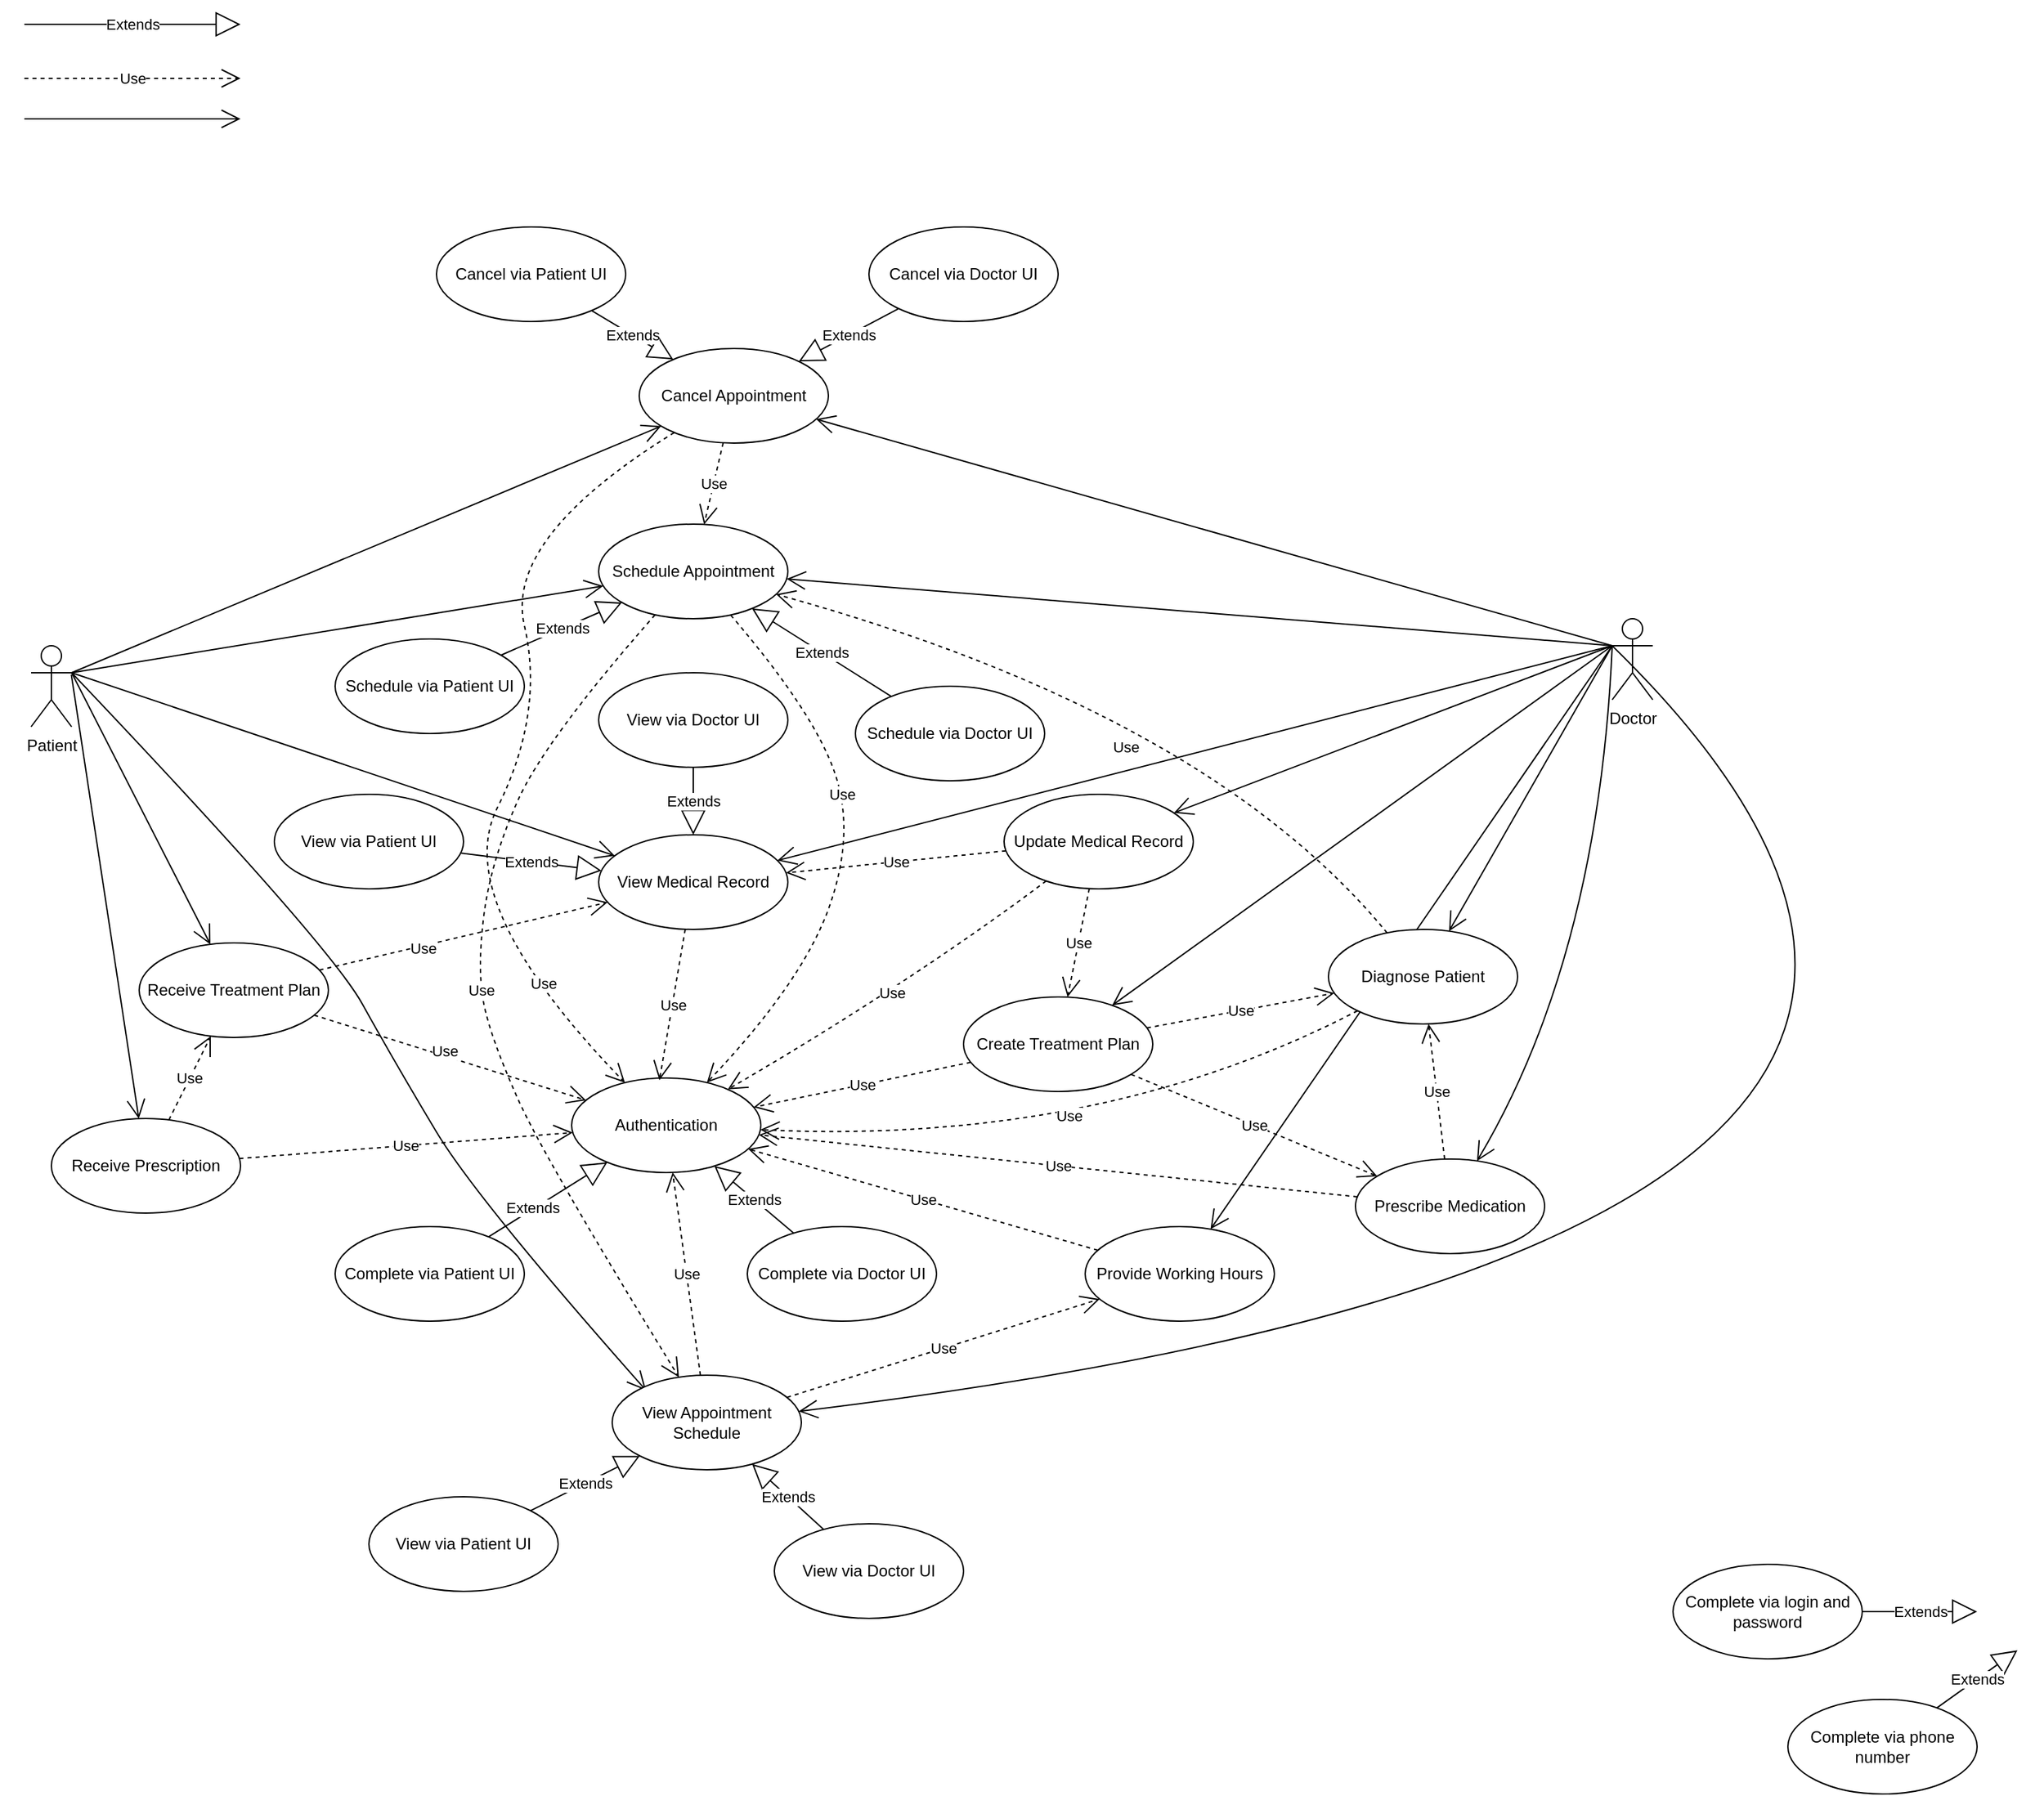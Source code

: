 <mxfile version="28.2.6">
  <diagram name="Page-1" id="wg3QY6B7FXbAbzUZe-5U">
    <mxGraphModel dx="888" dy="-625" grid="1" gridSize="10" guides="1" tooltips="1" connect="1" arrows="1" fold="1" page="1" pageScale="1" pageWidth="850" pageHeight="1100" math="0" shadow="0">
      <root>
        <mxCell id="0" />
        <mxCell id="1" parent="0" />
        <mxCell id="G4QyE4mNaH8t-DcfniKv-38" style="edgeStyle=none;shape=connector;rounded=0;orthogonalLoop=1;jettySize=auto;html=1;strokeColor=default;align=center;verticalAlign=middle;fontFamily=Helvetica;fontSize=11;fontColor=default;labelBackgroundColor=default;endArrow=open;endFill=1;endSize=12;exitX=1;exitY=0.333;exitDx=0;exitDy=0;exitPerimeter=0;" edge="1" parent="1" source="G4QyE4mNaH8t-DcfniKv-41" target="G4QyE4mNaH8t-DcfniKv-137">
          <mxGeometry relative="1" as="geometry">
            <mxPoint x="330.318" y="1443.29" as="targetPoint" />
          </mxGeometry>
        </mxCell>
        <mxCell id="G4QyE4mNaH8t-DcfniKv-40" style="edgeStyle=none;shape=connector;rounded=0;orthogonalLoop=1;jettySize=auto;html=1;strokeColor=default;align=center;verticalAlign=middle;fontFamily=Helvetica;fontSize=11;fontColor=default;labelBackgroundColor=default;endArrow=open;endFill=1;endSize=12;exitX=1;exitY=0.333;exitDx=0;exitDy=0;exitPerimeter=0;" edge="1" parent="1" source="G4QyE4mNaH8t-DcfniKv-41" target="G4QyE4mNaH8t-DcfniKv-115">
          <mxGeometry relative="1" as="geometry">
            <mxPoint x="650" y="1310" as="sourcePoint" />
          </mxGeometry>
        </mxCell>
        <mxCell id="G4QyE4mNaH8t-DcfniKv-41" value="Patient" style="shape=umlActor;verticalLabelPosition=bottom;verticalAlign=top;html=1;" vertex="1" parent="1">
          <mxGeometry x="60" y="1650" width="30" height="60" as="geometry" />
        </mxCell>
        <mxCell id="G4QyE4mNaH8t-DcfniKv-42" style="edgeStyle=none;shape=connector;rounded=0;orthogonalLoop=1;jettySize=auto;html=1;strokeColor=default;align=center;verticalAlign=middle;fontFamily=Helvetica;fontSize=11;fontColor=default;labelBackgroundColor=default;endArrow=open;endFill=1;endSize=12;exitX=1;exitY=0.333;exitDx=0;exitDy=0;exitPerimeter=0;entryX=0.179;entryY=0.161;entryDx=0;entryDy=0;entryPerimeter=0;curved=1;" edge="1" parent="1" target="G4QyE4mNaH8t-DcfniKv-143" source="G4QyE4mNaH8t-DcfniKv-41">
          <mxGeometry relative="1" as="geometry">
            <mxPoint x="630" y="1570" as="sourcePoint" />
            <mxPoint x="197.363" y="1691.881" as="targetPoint" />
            <Array as="points">
              <mxPoint x="280" y="1870" />
              <mxPoint x="330" y="1960" />
              <mxPoint x="390" y="2060" />
            </Array>
          </mxGeometry>
        </mxCell>
        <mxCell id="G4QyE4mNaH8t-DcfniKv-43" style="edgeStyle=none;shape=connector;rounded=0;orthogonalLoop=1;jettySize=auto;html=1;strokeColor=default;align=center;verticalAlign=middle;fontFamily=Helvetica;fontSize=11;fontColor=default;labelBackgroundColor=default;endArrow=open;endFill=1;endSize=12;exitX=0;exitY=0.333;exitDx=0;exitDy=0;exitPerimeter=0;" edge="1" parent="1" source="G4QyE4mNaH8t-DcfniKv-51" target="G4QyE4mNaH8t-DcfniKv-137">
          <mxGeometry relative="1" as="geometry" />
        </mxCell>
        <mxCell id="G4QyE4mNaH8t-DcfniKv-44" style="edgeStyle=none;shape=connector;rounded=0;orthogonalLoop=1;jettySize=auto;html=1;strokeColor=default;align=center;verticalAlign=middle;fontFamily=Helvetica;fontSize=11;fontColor=default;labelBackgroundColor=default;endArrow=open;endFill=1;endSize=12;exitX=0;exitY=0.333;exitDx=0;exitDy=0;exitPerimeter=0;" edge="1" parent="1" source="G4QyE4mNaH8t-DcfniKv-51" target="G4QyE4mNaH8t-DcfniKv-132">
          <mxGeometry relative="1" as="geometry">
            <mxPoint x="929.424" y="1589.479" as="targetPoint" />
          </mxGeometry>
        </mxCell>
        <mxCell id="G4QyE4mNaH8t-DcfniKv-45" style="edgeStyle=none;shape=connector;rounded=0;orthogonalLoop=1;jettySize=auto;html=1;strokeColor=default;align=center;verticalAlign=middle;fontFamily=Helvetica;fontSize=11;fontColor=default;labelBackgroundColor=default;endArrow=open;endFill=1;endSize=12;exitX=0;exitY=0.333;exitDx=0;exitDy=0;exitPerimeter=0;" edge="1" parent="1" source="G4QyE4mNaH8t-DcfniKv-51" target="G4QyE4mNaH8t-DcfniKv-58">
          <mxGeometry relative="1" as="geometry" />
        </mxCell>
        <mxCell id="G4QyE4mNaH8t-DcfniKv-47" style="edgeStyle=none;shape=connector;rounded=0;orthogonalLoop=1;jettySize=auto;html=1;strokeColor=default;align=center;verticalAlign=middle;fontFamily=Helvetica;fontSize=11;fontColor=default;labelBackgroundColor=default;endArrow=open;endFill=1;endSize=12;exitX=0;exitY=0.333;exitDx=0;exitDy=0;exitPerimeter=0;" edge="1" parent="1" source="G4QyE4mNaH8t-DcfniKv-51" target="G4QyE4mNaH8t-DcfniKv-68">
          <mxGeometry relative="1" as="geometry" />
        </mxCell>
        <mxCell id="G4QyE4mNaH8t-DcfniKv-48" style="edgeStyle=none;shape=connector;rounded=0;orthogonalLoop=1;jettySize=auto;html=1;strokeColor=default;align=center;verticalAlign=middle;fontFamily=Helvetica;fontSize=11;fontColor=default;labelBackgroundColor=default;endArrow=open;endFill=1;endSize=12;exitX=0;exitY=0.333;exitDx=0;exitDy=0;exitPerimeter=0;curved=1;" edge="1" parent="1" target="G4QyE4mNaH8t-DcfniKv-69" source="G4QyE4mNaH8t-DcfniKv-51">
          <mxGeometry relative="1" as="geometry">
            <mxPoint x="1240" y="1640" as="sourcePoint" />
            <Array as="points">
              <mxPoint x="1220" y="1880" />
            </Array>
          </mxGeometry>
        </mxCell>
        <mxCell id="G4QyE4mNaH8t-DcfniKv-49" style="edgeStyle=none;shape=connector;rounded=0;orthogonalLoop=1;jettySize=auto;html=1;strokeColor=default;align=center;verticalAlign=middle;fontFamily=Helvetica;fontSize=11;fontColor=default;labelBackgroundColor=default;endArrow=open;endFill=1;endSize=12;exitX=0;exitY=0.333;exitDx=0;exitDy=0;exitPerimeter=0;" edge="1" parent="1" source="G4QyE4mNaH8t-DcfniKv-51" target="G4QyE4mNaH8t-DcfniKv-70">
          <mxGeometry relative="1" as="geometry">
            <mxPoint x="748" y="1620" as="sourcePoint" />
          </mxGeometry>
        </mxCell>
        <mxCell id="G4QyE4mNaH8t-DcfniKv-50" style="edgeStyle=none;shape=connector;rounded=0;orthogonalLoop=1;jettySize=auto;html=1;strokeColor=default;align=center;verticalAlign=middle;fontFamily=Helvetica;fontSize=11;fontColor=default;labelBackgroundColor=default;endArrow=open;endFill=1;endSize=12;exitX=0;exitY=0.333;exitDx=0;exitDy=0;exitPerimeter=0;" edge="1" parent="1" target="G4QyE4mNaH8t-DcfniKv-71" source="G4QyE4mNaH8t-DcfniKv-51">
          <mxGeometry relative="1" as="geometry">
            <mxPoint x="1230" y="1680" as="sourcePoint" />
          </mxGeometry>
        </mxCell>
        <mxCell id="G4QyE4mNaH8t-DcfniKv-51" value="Doctor" style="shape=umlActor;verticalLabelPosition=bottom;verticalAlign=top;html=1;" vertex="1" parent="1">
          <mxGeometry x="1230" y="1630" width="30" height="60" as="geometry" />
        </mxCell>
        <mxCell id="G4QyE4mNaH8t-DcfniKv-53" value="" style="endArrow=open;endFill=1;endSize=12;html=1;rounded=0;exitX=1;exitY=0.333;exitDx=0;exitDy=0;exitPerimeter=0;" edge="1" parent="1" source="G4QyE4mNaH8t-DcfniKv-41" target="G4QyE4mNaH8t-DcfniKv-132">
          <mxGeometry width="160" relative="1" as="geometry">
            <mxPoint x="710" y="1340" as="sourcePoint" />
            <mxPoint x="256.262" y="1560.531" as="targetPoint" />
          </mxGeometry>
        </mxCell>
        <mxCell id="G4QyE4mNaH8t-DcfniKv-57" style="edgeStyle=none;shape=connector;rounded=0;orthogonalLoop=1;jettySize=auto;html=1;exitX=0.5;exitY=1;exitDx=0;exitDy=0;strokeColor=default;align=center;verticalAlign=middle;fontFamily=Helvetica;fontSize=11;fontColor=default;labelBackgroundColor=default;endArrow=open;endFill=1;endSize=12;" edge="1" parent="1">
          <mxGeometry relative="1" as="geometry">
            <mxPoint x="570" y="1340" as="sourcePoint" />
            <mxPoint x="570" y="1340" as="targetPoint" />
          </mxGeometry>
        </mxCell>
        <mxCell id="G4QyE4mNaH8t-DcfniKv-58" value="Provide Working Hours" style="ellipse;whiteSpace=wrap;html=1;" vertex="1" parent="1">
          <mxGeometry x="840" y="2080" width="140" height="70" as="geometry" />
        </mxCell>
        <mxCell id="G4QyE4mNaH8t-DcfniKv-61" value="Use" style="endArrow=open;endSize=12;dashed=1;html=1;rounded=0;" edge="1" parent="1" source="G4QyE4mNaH8t-DcfniKv-143" target="G4QyE4mNaH8t-DcfniKv-121">
          <mxGeometry width="160" relative="1" as="geometry">
            <mxPoint x="251.305" y="1756.305" as="sourcePoint" />
            <mxPoint x="350" y="1660" as="targetPoint" />
          </mxGeometry>
        </mxCell>
        <mxCell id="G4QyE4mNaH8t-DcfniKv-68" value="Update Medical Record" style="ellipse;whiteSpace=wrap;html=1;" vertex="1" parent="1">
          <mxGeometry x="780" y="1760" width="140" height="70" as="geometry" />
        </mxCell>
        <mxCell id="G4QyE4mNaH8t-DcfniKv-69" value="Prescribe Medication" style="ellipse;whiteSpace=wrap;html=1;" vertex="1" parent="1">
          <mxGeometry x="1040" y="2030" width="140" height="70" as="geometry" />
        </mxCell>
        <mxCell id="G4QyE4mNaH8t-DcfniKv-70" value="Diagnose Patient" style="ellipse;whiteSpace=wrap;html=1;" vertex="1" parent="1">
          <mxGeometry x="1020" y="1860" width="140" height="70" as="geometry" />
        </mxCell>
        <mxCell id="G4QyE4mNaH8t-DcfniKv-71" value="Create Treatment Plan" style="ellipse;whiteSpace=wrap;html=1;" vertex="1" parent="1">
          <mxGeometry x="750" y="1910" width="140" height="70" as="geometry" />
        </mxCell>
        <mxCell id="G4QyE4mNaH8t-DcfniKv-73" value="Use" style="endArrow=open;endSize=12;dashed=1;html=1;rounded=0;" edge="1" parent="1" source="G4QyE4mNaH8t-DcfniKv-71" target="G4QyE4mNaH8t-DcfniKv-70">
          <mxGeometry width="160" relative="1" as="geometry">
            <mxPoint x="1060" y="1980" as="sourcePoint" />
            <mxPoint x="1220" y="1980" as="targetPoint" />
          </mxGeometry>
        </mxCell>
        <mxCell id="G4QyE4mNaH8t-DcfniKv-74" value="Use" style="endArrow=open;endSize=12;dashed=1;html=1;rounded=0;" edge="1" parent="1" source="G4QyE4mNaH8t-DcfniKv-69" target="G4QyE4mNaH8t-DcfniKv-70">
          <mxGeometry width="160" relative="1" as="geometry">
            <mxPoint x="1120" y="1870" as="sourcePoint" />
            <mxPoint x="1280" y="1870" as="targetPoint" />
          </mxGeometry>
        </mxCell>
        <mxCell id="G4QyE4mNaH8t-DcfniKv-82" style="edgeStyle=none;shape=connector;rounded=0;orthogonalLoop=1;jettySize=auto;html=1;strokeColor=default;align=center;verticalAlign=middle;fontFamily=Helvetica;fontSize=11;fontColor=default;labelBackgroundColor=default;endArrow=open;endFill=1;endSize=12;exitX=1;exitY=0.333;exitDx=0;exitDy=0;exitPerimeter=0;" edge="1" parent="1" source="G4QyE4mNaH8t-DcfniKv-41" target="G4QyE4mNaH8t-DcfniKv-112">
          <mxGeometry relative="1" as="geometry">
            <mxPoint x="120" y="1600" as="sourcePoint" />
            <mxPoint x="-21.452" y="1527.909" as="targetPoint" />
          </mxGeometry>
        </mxCell>
        <mxCell id="G4QyE4mNaH8t-DcfniKv-83" value="Extends" style="endArrow=block;endSize=16;endFill=0;html=1;rounded=0;" edge="1" parent="1">
          <mxGeometry width="160" relative="1" as="geometry">
            <mxPoint x="55" y="1190" as="sourcePoint" />
            <mxPoint x="215" y="1190" as="targetPoint" />
          </mxGeometry>
        </mxCell>
        <mxCell id="G4QyE4mNaH8t-DcfniKv-84" value="Use" style="endArrow=open;endSize=12;dashed=1;html=1;rounded=0;" edge="1" parent="1">
          <mxGeometry width="160" relative="1" as="geometry">
            <mxPoint x="55" y="1230" as="sourcePoint" />
            <mxPoint x="215" y="1230" as="targetPoint" />
          </mxGeometry>
        </mxCell>
        <mxCell id="G4QyE4mNaH8t-DcfniKv-85" value="" style="endArrow=open;endFill=1;endSize=12;html=1;rounded=0;" edge="1" parent="1">
          <mxGeometry width="160" relative="1" as="geometry">
            <mxPoint x="55" y="1260" as="sourcePoint" />
            <mxPoint x="215" y="1260" as="targetPoint" />
          </mxGeometry>
        </mxCell>
        <mxCell id="G4QyE4mNaH8t-DcfniKv-92" value="Use" style="endArrow=open;endSize=12;dashed=1;html=1;rounded=0;" edge="1" parent="1" source="G4QyE4mNaH8t-DcfniKv-143" target="G4QyE4mNaH8t-DcfniKv-58">
          <mxGeometry width="160" relative="1" as="geometry">
            <mxPoint x="606.048" y="1335.002" as="sourcePoint" />
            <mxPoint x="510" y="1532" as="targetPoint" />
          </mxGeometry>
        </mxCell>
        <mxCell id="G4QyE4mNaH8t-DcfniKv-96" style="edgeStyle=none;shape=connector;rounded=0;orthogonalLoop=1;jettySize=auto;html=1;strokeColor=default;align=center;verticalAlign=middle;fontFamily=Helvetica;fontSize=11;fontColor=default;labelBackgroundColor=default;endArrow=open;endFill=1;endSize=12;exitX=0;exitY=0.333;exitDx=0;exitDy=0;exitPerimeter=0;" edge="1" parent="1" source="G4QyE4mNaH8t-DcfniKv-51" target="G4QyE4mNaH8t-DcfniKv-115">
          <mxGeometry relative="1" as="geometry">
            <mxPoint x="1190" y="1630" as="sourcePoint" />
            <mxPoint x="837.524" y="1665.774" as="targetPoint" />
          </mxGeometry>
        </mxCell>
        <mxCell id="G4QyE4mNaH8t-DcfniKv-98" value="Use" style="endArrow=open;endSize=12;dashed=1;html=1;rounded=0;" edge="1" parent="1" source="G4QyE4mNaH8t-DcfniKv-68" target="G4QyE4mNaH8t-DcfniKv-115">
          <mxGeometry width="160" relative="1" as="geometry">
            <mxPoint x="840" y="1770" as="sourcePoint" />
            <mxPoint x="1000" y="1770" as="targetPoint" />
          </mxGeometry>
        </mxCell>
        <mxCell id="G4QyE4mNaH8t-DcfniKv-99" value="Use" style="endArrow=open;endSize=12;dashed=1;html=1;rounded=0;" edge="1" parent="1" source="G4QyE4mNaH8t-DcfniKv-68" target="G4QyE4mNaH8t-DcfniKv-71">
          <mxGeometry width="160" relative="1" as="geometry">
            <mxPoint x="800" y="1840" as="sourcePoint" />
            <mxPoint x="800" y="1770" as="targetPoint" />
          </mxGeometry>
        </mxCell>
        <mxCell id="G4QyE4mNaH8t-DcfniKv-105" style="edgeStyle=none;shape=connector;rounded=0;orthogonalLoop=1;jettySize=auto;html=1;strokeColor=default;align=center;verticalAlign=middle;fontFamily=Helvetica;fontSize=11;fontColor=default;labelBackgroundColor=default;endArrow=open;endFill=1;endSize=12;exitX=0.015;exitY=0.341;exitDx=0;exitDy=0;exitPerimeter=0;curved=1;" edge="1" parent="1" source="G4QyE4mNaH8t-DcfniKv-51" target="G4QyE4mNaH8t-DcfniKv-143">
          <mxGeometry relative="1" as="geometry">
            <mxPoint x="1230" y="1630" as="sourcePoint" />
            <mxPoint x="1411.298" y="1623.292" as="targetPoint" />
            <Array as="points">
              <mxPoint x="1680" y="2090" />
            </Array>
          </mxGeometry>
        </mxCell>
        <mxCell id="G4QyE4mNaH8t-DcfniKv-107" value="Use" style="endArrow=open;endSize=12;dashed=1;html=1;rounded=0;curved=1;" edge="1" parent="1" source="G4QyE4mNaH8t-DcfniKv-132" target="G4QyE4mNaH8t-DcfniKv-121">
          <mxGeometry x="-0.222" width="160" relative="1" as="geometry">
            <mxPoint x="1122" y="1460" as="sourcePoint" />
            <mxPoint x="1418.083" y="1613.673" as="targetPoint" />
            <Array as="points">
              <mxPoint x="640" y="1700" />
              <mxPoint x="670" y="1790" />
              <mxPoint x="630" y="1900" />
            </Array>
            <mxPoint as="offset" />
          </mxGeometry>
        </mxCell>
        <mxCell id="G4QyE4mNaH8t-DcfniKv-109" value="Use" style="endArrow=open;endSize=12;dashed=1;html=1;rounded=0;curved=1;" edge="1" parent="1" source="G4QyE4mNaH8t-DcfniKv-68" target="G4QyE4mNaH8t-DcfniKv-121">
          <mxGeometry width="160" relative="1" as="geometry">
            <mxPoint x="1282" y="1730" as="sourcePoint" />
            <mxPoint x="1418.774" y="1646.966" as="targetPoint" />
            <Array as="points">
              <mxPoint x="710" y="1900" />
            </Array>
          </mxGeometry>
        </mxCell>
        <mxCell id="G4QyE4mNaH8t-DcfniKv-110" value="Use" style="endArrow=open;endSize=12;dashed=1;html=1;rounded=0;" edge="1" parent="1" source="G4QyE4mNaH8t-DcfniKv-69" target="G4QyE4mNaH8t-DcfniKv-121">
          <mxGeometry width="160" relative="1" as="geometry">
            <mxPoint x="1512" y="1780" as="sourcePoint" />
            <mxPoint x="1430.884" y="1654.938" as="targetPoint" />
          </mxGeometry>
        </mxCell>
        <mxCell id="G4QyE4mNaH8t-DcfniKv-111" value="Use" style="endArrow=open;endSize=12;dashed=1;html=1;rounded=0;" edge="1" parent="1" source="G4QyE4mNaH8t-DcfniKv-71" target="G4QyE4mNaH8t-DcfniKv-121">
          <mxGeometry width="160" relative="1" as="geometry">
            <mxPoint x="1462" y="1920" as="sourcePoint" />
            <mxPoint x="1449.945" y="1661.61" as="targetPoint" />
          </mxGeometry>
        </mxCell>
        <mxCell id="G4QyE4mNaH8t-DcfniKv-112" value="Receive Treatment Plan" style="ellipse;whiteSpace=wrap;html=1;" vertex="1" parent="1">
          <mxGeometry x="140" y="1870" width="140" height="70" as="geometry" />
        </mxCell>
        <mxCell id="G4QyE4mNaH8t-DcfniKv-114" value="Use" style="endArrow=open;endSize=12;dashed=1;html=1;rounded=0;" edge="1" parent="1" source="G4QyE4mNaH8t-DcfniKv-137" target="G4QyE4mNaH8t-DcfniKv-132">
          <mxGeometry width="160" relative="1" as="geometry">
            <mxPoint x="640" y="1480" as="sourcePoint" />
            <mxPoint x="440" y="1530" as="targetPoint" />
          </mxGeometry>
        </mxCell>
        <mxCell id="G4QyE4mNaH8t-DcfniKv-115" value="View Medical Record" style="ellipse;whiteSpace=wrap;html=1;" vertex="1" parent="1">
          <mxGeometry x="480" y="1790" width="140" height="70" as="geometry" />
        </mxCell>
        <mxCell id="G4QyE4mNaH8t-DcfniKv-116" value="View via&amp;nbsp;&lt;span style=&quot;text-wrap-mode: nowrap;&quot;&gt;Patient UI&lt;/span&gt;" style="ellipse;whiteSpace=wrap;html=1;" vertex="1" parent="1">
          <mxGeometry x="240" y="1760" width="140" height="70" as="geometry" />
        </mxCell>
        <mxCell id="G4QyE4mNaH8t-DcfniKv-117" value="View via&amp;nbsp;&lt;span style=&quot;text-wrap-mode: nowrap;&quot;&gt;Doctor UI&lt;/span&gt;" style="ellipse;whiteSpace=wrap;html=1;" vertex="1" parent="1">
          <mxGeometry x="480" y="1670" width="140" height="70" as="geometry" />
        </mxCell>
        <mxCell id="G4QyE4mNaH8t-DcfniKv-118" value="Extends" style="endArrow=block;endSize=16;endFill=0;html=1;rounded=0;" edge="1" parent="1" source="G4QyE4mNaH8t-DcfniKv-116" target="G4QyE4mNaH8t-DcfniKv-115">
          <mxGeometry width="160" relative="1" as="geometry">
            <mxPoint x="665" y="1570" as="sourcePoint" />
            <mxPoint x="825" y="1570" as="targetPoint" />
          </mxGeometry>
        </mxCell>
        <mxCell id="G4QyE4mNaH8t-DcfniKv-119" value="Extends" style="endArrow=block;endSize=16;endFill=0;html=1;rounded=0;" edge="1" parent="1" source="G4QyE4mNaH8t-DcfniKv-117" target="G4QyE4mNaH8t-DcfniKv-115">
          <mxGeometry width="160" relative="1" as="geometry">
            <mxPoint x="565" y="1700" as="sourcePoint" />
            <mxPoint x="595" y="1772" as="targetPoint" />
          </mxGeometry>
        </mxCell>
        <mxCell id="G4QyE4mNaH8t-DcfniKv-121" value="Authentication" style="ellipse;whiteSpace=wrap;html=1;" vertex="1" parent="1">
          <mxGeometry x="460" y="1970" width="140" height="70" as="geometry" />
        </mxCell>
        <mxCell id="G4QyE4mNaH8t-DcfniKv-122" value="&lt;span style=&quot;text-wrap-mode: nowrap;&quot;&gt;Complete via Patient UI&lt;/span&gt;" style="ellipse;whiteSpace=wrap;html=1;" vertex="1" parent="1">
          <mxGeometry x="285" y="2080" width="140" height="70" as="geometry" />
        </mxCell>
        <mxCell id="G4QyE4mNaH8t-DcfniKv-123" value="&lt;span style=&quot;text-wrap-mode: nowrap;&quot;&gt;Complete via&amp;nbsp;&lt;/span&gt;&lt;span style=&quot;text-wrap-mode: nowrap;&quot;&gt;Doctor UI&lt;/span&gt;" style="ellipse;whiteSpace=wrap;html=1;" vertex="1" parent="1">
          <mxGeometry x="590" y="2080" width="140" height="70" as="geometry" />
        </mxCell>
        <mxCell id="G4QyE4mNaH8t-DcfniKv-129" value="Extends" style="endArrow=block;endSize=16;endFill=0;html=1;rounded=0;" edge="1" parent="1" source="G4QyE4mNaH8t-DcfniKv-123" target="G4QyE4mNaH8t-DcfniKv-121">
          <mxGeometry width="160" relative="1" as="geometry">
            <mxPoint x="704" y="2122" as="sourcePoint" />
            <mxPoint x="650" y="2020" as="targetPoint" />
          </mxGeometry>
        </mxCell>
        <mxCell id="G4QyE4mNaH8t-DcfniKv-130" value="Extends" style="endArrow=block;endSize=16;endFill=0;html=1;rounded=0;" edge="1" parent="1" source="G4QyE4mNaH8t-DcfniKv-122" target="G4QyE4mNaH8t-DcfniKv-121">
          <mxGeometry x="-0.26" y="1" width="160" relative="1" as="geometry">
            <mxPoint x="324" y="2062" as="sourcePoint" />
            <mxPoint x="270" y="1960" as="targetPoint" />
            <mxPoint as="offset" />
          </mxGeometry>
        </mxCell>
        <mxCell id="G4QyE4mNaH8t-DcfniKv-131" value="Use" style="endArrow=open;endSize=12;dashed=1;html=1;rounded=0;entryX=0.464;entryY=0.024;entryDx=0;entryDy=0;entryPerimeter=0;" edge="1" parent="1" source="G4QyE4mNaH8t-DcfniKv-115" target="G4QyE4mNaH8t-DcfniKv-121">
          <mxGeometry width="160" relative="1" as="geometry">
            <mxPoint x="496" y="1924" as="sourcePoint" />
            <mxPoint x="210" y="1730" as="targetPoint" />
          </mxGeometry>
        </mxCell>
        <mxCell id="G4QyE4mNaH8t-DcfniKv-132" value="Schedule Appointment" style="ellipse;whiteSpace=wrap;html=1;" vertex="1" parent="1">
          <mxGeometry x="480" y="1560" width="140" height="70" as="geometry" />
        </mxCell>
        <mxCell id="G4QyE4mNaH8t-DcfniKv-133" value="&lt;span style=&quot;text-wrap-mode: nowrap;&quot;&gt;Schedule via Doctor UI&lt;/span&gt;" style="ellipse;whiteSpace=wrap;html=1;" vertex="1" parent="1">
          <mxGeometry x="670" y="1680" width="140" height="70" as="geometry" />
        </mxCell>
        <mxCell id="G4QyE4mNaH8t-DcfniKv-134" value="&lt;span style=&quot;text-wrap-mode: nowrap;&quot;&gt;Schedule via Patient UI&lt;/span&gt;" style="ellipse;whiteSpace=wrap;html=1;" vertex="1" parent="1">
          <mxGeometry x="285" y="1645" width="140" height="70" as="geometry" />
        </mxCell>
        <mxCell id="G4QyE4mNaH8t-DcfniKv-135" value="Extends" style="endArrow=block;endSize=16;endFill=0;html=1;rounded=0;" edge="1" parent="1" source="G4QyE4mNaH8t-DcfniKv-133" target="G4QyE4mNaH8t-DcfniKv-132">
          <mxGeometry width="160" relative="1" as="geometry">
            <mxPoint x="642" y="1866" as="sourcePoint" />
            <mxPoint x="600" y="1820" as="targetPoint" />
          </mxGeometry>
        </mxCell>
        <mxCell id="G4QyE4mNaH8t-DcfniKv-136" value="Extends" style="endArrow=block;endSize=16;endFill=0;html=1;rounded=0;" edge="1" parent="1" source="G4QyE4mNaH8t-DcfniKv-134" target="G4QyE4mNaH8t-DcfniKv-132">
          <mxGeometry width="160" relative="1" as="geometry">
            <mxPoint x="682" y="1686" as="sourcePoint" />
            <mxPoint x="640" y="1640" as="targetPoint" />
          </mxGeometry>
        </mxCell>
        <mxCell id="G4QyE4mNaH8t-DcfniKv-137" value="Cancel Appointment" style="ellipse;whiteSpace=wrap;html=1;" vertex="1" parent="1">
          <mxGeometry x="510" y="1430" width="140" height="70" as="geometry" />
        </mxCell>
        <mxCell id="G4QyE4mNaH8t-DcfniKv-138" value="&lt;span style=&quot;text-wrap-mode: nowrap;&quot;&gt;Cancel via Doctor UI&lt;/span&gt;" style="ellipse;whiteSpace=wrap;html=1;" vertex="1" parent="1">
          <mxGeometry x="680" y="1340" width="140" height="70" as="geometry" />
        </mxCell>
        <mxCell id="G4QyE4mNaH8t-DcfniKv-139" value="&lt;span style=&quot;text-wrap-mode: nowrap;&quot;&gt;Cancel via Patient UI&lt;/span&gt;" style="ellipse;whiteSpace=wrap;html=1;" vertex="1" parent="1">
          <mxGeometry x="360" y="1340" width="140" height="70" as="geometry" />
        </mxCell>
        <mxCell id="G4QyE4mNaH8t-DcfniKv-140" value="Extends" style="endArrow=block;endSize=16;endFill=0;html=1;rounded=0;" edge="1" parent="1" source="G4QyE4mNaH8t-DcfniKv-138" target="G4QyE4mNaH8t-DcfniKv-137">
          <mxGeometry width="160" relative="1" as="geometry">
            <mxPoint x="1062" y="1356" as="sourcePoint" />
            <mxPoint x="1020" y="1310" as="targetPoint" />
          </mxGeometry>
        </mxCell>
        <mxCell id="G4QyE4mNaH8t-DcfniKv-141" value="Extends" style="endArrow=block;endSize=16;endFill=0;html=1;rounded=0;" edge="1" parent="1" source="G4QyE4mNaH8t-DcfniKv-139" target="G4QyE4mNaH8t-DcfniKv-137">
          <mxGeometry width="160" relative="1" as="geometry">
            <mxPoint x="1102" y="1176" as="sourcePoint" />
            <mxPoint x="1060" y="1130" as="targetPoint" />
          </mxGeometry>
        </mxCell>
        <mxCell id="G4QyE4mNaH8t-DcfniKv-143" value="View Appointment Schedule" style="ellipse;whiteSpace=wrap;html=1;" vertex="1" parent="1">
          <mxGeometry x="490" y="2190" width="140" height="70" as="geometry" />
        </mxCell>
        <mxCell id="G4QyE4mNaH8t-DcfniKv-144" value="View via&amp;nbsp;&lt;span style=&quot;text-wrap-mode: nowrap;&quot;&gt;Doctor UI&lt;/span&gt;" style="ellipse;whiteSpace=wrap;html=1;" vertex="1" parent="1">
          <mxGeometry x="610" y="2300" width="140" height="70" as="geometry" />
        </mxCell>
        <mxCell id="G4QyE4mNaH8t-DcfniKv-145" value="&lt;span style=&quot;color: rgba(0, 0, 0, 0); font-family: monospace; font-size: 0px; text-align: start; text-wrap-mode: nowrap;&quot;&gt;%3CmxGraphModel%3E%3Croot%3E%3CmxCell%20id%3D%220%22%2F%3E%3CmxCell%20id%3D%221%22%20parent%3D%220%22%2F%3E%3CmxCell%20id%3D%222%22%20style%3D%22edgeStyle%3Dnone%3Bshape%3Dconnector%3Brounded%3D0%3BorthogonalLoop%3D1%3BjettySize%3Dauto%3Bhtml%3D1%3BstrokeColor%3Ddefault%3Balign%3Dcenter%3BverticalAlign%3Dmiddle%3BfontFamily%3DHelvetica%3BfontSize%3D11%3BfontColor%3Ddefault%3BlabelBackgroundColor%3Ddefault%3BendArrow%3Dopen%3BendFill%3D1%3BendSize%3D12%3BexitX%3D1%3BexitY%3D0.333%3BexitDx%3D0%3BexitDy%3D0%3BexitPerimeter%3D0%3B%22%20edge%3D%221%22%20parent%3D%221%22%3E%3CmxGeometry%20relative%3D%221%22%20as%3D%22geometry%22%3E%3CmxPoint%20x%3D%2280%22%20y%3D%221520%22%20as%3D%22sourcePoint%22%2F%3E%3CmxPoint%20x%3D%22517.297%22%20y%3D%221328.035%22%20as%3D%22targetPoint%22%2F%3E%3C%2FmxGeometry%3E%3C%2FmxCell%3E%3C%2Froot%3E%3C%2FmxGraphModel%3E&lt;/span&gt;View via&amp;nbsp;&lt;span style=&quot;text-wrap-mode: nowrap;&quot;&gt;Patient UI&lt;/span&gt;" style="ellipse;whiteSpace=wrap;html=1;" vertex="1" parent="1">
          <mxGeometry x="310" y="2280" width="140" height="70" as="geometry" />
        </mxCell>
        <mxCell id="G4QyE4mNaH8t-DcfniKv-146" value="Extends" style="endArrow=block;endSize=16;endFill=0;html=1;rounded=0;" edge="1" parent="1" source="G4QyE4mNaH8t-DcfniKv-144" target="G4QyE4mNaH8t-DcfniKv-143">
          <mxGeometry width="160" relative="1" as="geometry">
            <mxPoint x="1027" y="2216" as="sourcePoint" />
            <mxPoint x="573" y="2288" as="targetPoint" />
          </mxGeometry>
        </mxCell>
        <mxCell id="G4QyE4mNaH8t-DcfniKv-147" value="Extends" style="endArrow=block;endSize=16;endFill=0;html=1;rounded=0;" edge="1" parent="1" source="G4QyE4mNaH8t-DcfniKv-145" target="G4QyE4mNaH8t-DcfniKv-143">
          <mxGeometry width="160" relative="1" as="geometry">
            <mxPoint x="1067" y="2036" as="sourcePoint" />
            <mxPoint x="516" y="2286" as="targetPoint" />
          </mxGeometry>
        </mxCell>
        <mxCell id="G4QyE4mNaH8t-DcfniKv-148" value="Use" style="endArrow=open;endSize=12;dashed=1;html=1;rounded=0;" edge="1" parent="1" source="G4QyE4mNaH8t-DcfniKv-112" target="G4QyE4mNaH8t-DcfniKv-121">
          <mxGeometry x="-0.05" y="3" width="160" relative="1" as="geometry">
            <mxPoint x="996" y="1870" as="sourcePoint" />
            <mxPoint x="390" y="2000" as="targetPoint" />
            <mxPoint as="offset" />
          </mxGeometry>
        </mxCell>
        <mxCell id="G4QyE4mNaH8t-DcfniKv-150" value="Use" style="endArrow=open;endSize=12;dashed=1;html=1;rounded=0;" edge="1" parent="1" source="G4QyE4mNaH8t-DcfniKv-112" target="G4QyE4mNaH8t-DcfniKv-115">
          <mxGeometry x="-0.282" y="-2" width="160" relative="1" as="geometry">
            <mxPoint x="60" y="1840" as="sourcePoint" />
            <mxPoint x="261" y="1882" as="targetPoint" />
            <mxPoint as="offset" />
          </mxGeometry>
        </mxCell>
        <mxCell id="G4QyE4mNaH8t-DcfniKv-152" value="Use" style="endArrow=open;endSize=12;dashed=1;html=1;rounded=0;curved=1;" edge="1" parent="1" source="G4QyE4mNaH8t-DcfniKv-70" target="G4QyE4mNaH8t-DcfniKv-121">
          <mxGeometry x="0.024" y="-21" width="160" relative="1" as="geometry">
            <mxPoint x="955.517" y="2061.957" as="sourcePoint" />
            <mxPoint x="1444.49" y="2160" as="targetPoint" />
            <Array as="points">
              <mxPoint x="850" y="2020" />
            </Array>
            <mxPoint as="offset" />
          </mxGeometry>
        </mxCell>
        <mxCell id="G4QyE4mNaH8t-DcfniKv-153" value="Receive Prescription" style="ellipse;whiteSpace=wrap;html=1;" vertex="1" parent="1">
          <mxGeometry x="75" y="2000" width="140" height="70" as="geometry" />
        </mxCell>
        <mxCell id="G4QyE4mNaH8t-DcfniKv-154" style="edgeStyle=none;shape=connector;rounded=0;orthogonalLoop=1;jettySize=auto;html=1;strokeColor=default;align=center;verticalAlign=middle;fontFamily=Helvetica;fontSize=11;fontColor=default;labelBackgroundColor=default;endArrow=open;endFill=1;endSize=12;exitX=0.993;exitY=0.357;exitDx=0;exitDy=0;exitPerimeter=0;" edge="1" parent="1" source="G4QyE4mNaH8t-DcfniKv-41" target="G4QyE4mNaH8t-DcfniKv-153">
          <mxGeometry relative="1" as="geometry">
            <mxPoint x="220" y="1590" as="sourcePoint" />
            <mxPoint x="259" y="2150" as="targetPoint" />
          </mxGeometry>
        </mxCell>
        <mxCell id="G4QyE4mNaH8t-DcfniKv-155" value="Use" style="endArrow=open;endSize=12;dashed=1;html=1;rounded=0;" edge="1" parent="1" source="G4QyE4mNaH8t-DcfniKv-153" target="G4QyE4mNaH8t-DcfniKv-121">
          <mxGeometry width="160" relative="1" as="geometry">
            <mxPoint x="290" y="1950" as="sourcePoint" />
            <mxPoint x="518" y="2038" as="targetPoint" />
          </mxGeometry>
        </mxCell>
        <mxCell id="G4QyE4mNaH8t-DcfniKv-157" value="Use" style="endArrow=open;endSize=12;dashed=1;html=1;rounded=0;" edge="1" parent="1" source="G4QyE4mNaH8t-DcfniKv-153" target="G4QyE4mNaH8t-DcfniKv-112">
          <mxGeometry width="160" relative="1" as="geometry">
            <mxPoint x="420" y="2030" as="sourcePoint" />
            <mxPoint x="692" y="2050" as="targetPoint" />
          </mxGeometry>
        </mxCell>
        <mxCell id="G4QyE4mNaH8t-DcfniKv-158" value="Use" style="endArrow=open;endSize=12;dashed=1;html=1;rounded=0;" edge="1" parent="1" source="G4QyE4mNaH8t-DcfniKv-58" target="G4QyE4mNaH8t-DcfniKv-121">
          <mxGeometry width="160" relative="1" as="geometry">
            <mxPoint x="370" y="1380" as="sourcePoint" />
            <mxPoint x="532" y="2030" as="targetPoint" />
          </mxGeometry>
        </mxCell>
        <mxCell id="G4QyE4mNaH8t-DcfniKv-160" value="Use" style="endArrow=open;endSize=12;dashed=1;html=1;rounded=0;" edge="1" parent="1" source="G4QyE4mNaH8t-DcfniKv-71" target="G4QyE4mNaH8t-DcfniKv-69">
          <mxGeometry width="160" relative="1" as="geometry">
            <mxPoint x="1154" y="2092" as="sourcePoint" />
            <mxPoint x="1120" y="2030" as="targetPoint" />
          </mxGeometry>
        </mxCell>
        <mxCell id="G4QyE4mNaH8t-DcfniKv-161" value="Use" style="endArrow=open;endSize=12;dashed=1;html=1;rounded=0;curved=1;" edge="1" parent="1" source="G4QyE4mNaH8t-DcfniKv-132" target="G4QyE4mNaH8t-DcfniKv-143">
          <mxGeometry x="-0.009" width="160" relative="1" as="geometry">
            <mxPoint x="540" y="1330" as="sourcePoint" />
            <mxPoint x="540" y="1300" as="targetPoint" />
            <Array as="points">
              <mxPoint x="440" y="1720" />
              <mxPoint x="400" y="1810" />
              <mxPoint x="390" y="1890" />
              <mxPoint x="400" y="1940" />
              <mxPoint x="440" y="2030" />
            </Array>
            <mxPoint as="offset" />
          </mxGeometry>
        </mxCell>
        <mxCell id="G4QyE4mNaH8t-DcfniKv-167" value="Use" style="endArrow=open;endSize=12;dashed=1;html=1;rounded=0;curved=1;" edge="1" parent="1" source="G4QyE4mNaH8t-DcfniKv-70" target="G4QyE4mNaH8t-DcfniKv-132">
          <mxGeometry x="-0.032" y="40" width="160" relative="1" as="geometry">
            <mxPoint x="1080" y="2000" as="sourcePoint" />
            <mxPoint x="680" y="2084" as="targetPoint" />
            <Array as="points">
              <mxPoint x="930" y="1700" />
            </Array>
            <mxPoint as="offset" />
          </mxGeometry>
        </mxCell>
        <mxCell id="G4QyE4mNaH8t-DcfniKv-168" value="Use" style="endArrow=open;endSize=12;dashed=1;html=1;rounded=0;curved=1;" edge="1" parent="1" source="G4QyE4mNaH8t-DcfniKv-137" target="G4QyE4mNaH8t-DcfniKv-121">
          <mxGeometry x="0.698" y="8" width="160" relative="1" as="geometry">
            <mxPoint x="634" y="1550" as="sourcePoint" />
            <mxPoint x="620" y="1610" as="targetPoint" />
            <Array as="points">
              <mxPoint x="410" y="1570" />
              <mxPoint x="440" y="1700" />
              <mxPoint x="370" y="1840" />
            </Array>
            <mxPoint as="offset" />
          </mxGeometry>
        </mxCell>
        <mxCell id="G4QyE4mNaH8t-DcfniKv-169" value="&lt;span style=&quot;text-wrap-mode: nowrap;&quot;&gt;Complete via&amp;nbsp;&lt;/span&gt;phone number" style="ellipse;whiteSpace=wrap;html=1;" vertex="1" parent="1">
          <mxGeometry x="1360" y="2430" width="140" height="70" as="geometry" />
        </mxCell>
        <mxCell id="G4QyE4mNaH8t-DcfniKv-170" value="&lt;span style=&quot;text-wrap-mode: nowrap;&quot;&gt;Complete via&amp;nbsp;&lt;/span&gt;login and password" style="ellipse;whiteSpace=wrap;html=1;" vertex="1" parent="1">
          <mxGeometry x="1275" y="2330" width="140" height="70" as="geometry" />
        </mxCell>
        <mxCell id="G4QyE4mNaH8t-DcfniKv-171" value="Extends" style="endArrow=block;endSize=16;endFill=0;html=1;rounded=0;" edge="1" parent="1" source="G4QyE4mNaH8t-DcfniKv-170">
          <mxGeometry width="160" relative="1" as="geometry">
            <mxPoint x="1270" y="2840" as="sourcePoint" />
            <mxPoint x="1500" y="2365" as="targetPoint" />
          </mxGeometry>
        </mxCell>
        <mxCell id="G4QyE4mNaH8t-DcfniKv-172" value="Extends" style="endArrow=block;endSize=16;endFill=0;html=1;rounded=0;" edge="1" parent="1" source="G4QyE4mNaH8t-DcfniKv-169">
          <mxGeometry width="160" relative="1" as="geometry">
            <mxPoint x="1505" y="2878" as="sourcePoint" />
            <mxPoint x="1529.858" y="2393.673" as="targetPoint" />
          </mxGeometry>
        </mxCell>
      </root>
    </mxGraphModel>
  </diagram>
</mxfile>
